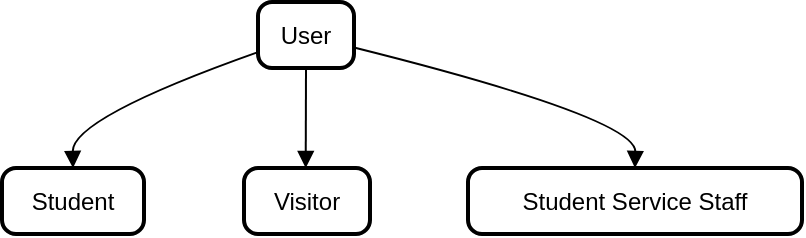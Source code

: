 <mxfile version="24.7.13">
  <diagram name="Page-1" id="sEkeg01OTSj2xBdURzqH">
    <mxGraphModel>
      <root>
        <mxCell id="0" />
        <mxCell id="1" parent="0" />
        <mxCell id="2" value="User" style="rounded=1;absoluteArcSize=1;arcSize=14;whiteSpace=wrap;strokeWidth=2;" vertex="1" parent="1">
          <mxGeometry x="128" width="48" height="33" as="geometry" />
        </mxCell>
        <mxCell id="3" value="Student" style="rounded=1;absoluteArcSize=1;arcSize=14;whiteSpace=wrap;strokeWidth=2;" vertex="1" parent="1">
          <mxGeometry y="83" width="71" height="33" as="geometry" />
        </mxCell>
        <mxCell id="4" value="Visitor" style="rounded=1;absoluteArcSize=1;arcSize=14;whiteSpace=wrap;strokeWidth=2;" vertex="1" parent="1">
          <mxGeometry x="121" y="83" width="63" height="33" as="geometry" />
        </mxCell>
        <mxCell id="5" value="Student Service Staff" style="rounded=1;absoluteArcSize=1;arcSize=14;whiteSpace=wrap;strokeWidth=2;" vertex="1" parent="1">
          <mxGeometry x="233" y="83" width="167" height="33" as="geometry" />
        </mxCell>
        <mxCell id="6" value="" style="curved=1;startArrow=none;endArrow=block;exitX=0;exitY=0.76;entryX=0.5;entryY=0.01;" edge="1" parent="1" source="2" target="3">
          <mxGeometry relative="1" as="geometry">
            <Array as="points">
              <mxPoint x="35" y="58" />
            </Array>
          </mxGeometry>
        </mxCell>
        <mxCell id="7" value="" style="curved=1;startArrow=none;endArrow=block;exitX=0.5;exitY=1.01;entryX=0.49;entryY=0.01;" edge="1" parent="1" source="2" target="4">
          <mxGeometry relative="1" as="geometry">
            <Array as="points" />
          </mxGeometry>
        </mxCell>
        <mxCell id="8" value="" style="curved=1;startArrow=none;endArrow=block;exitX=1;exitY=0.69;entryX=0.5;entryY=0.01;" edge="1" parent="1" source="2" target="5">
          <mxGeometry relative="1" as="geometry">
            <Array as="points">
              <mxPoint x="317" y="58" />
            </Array>
          </mxGeometry>
        </mxCell>
      </root>
    </mxGraphModel>
  </diagram>
</mxfile>
